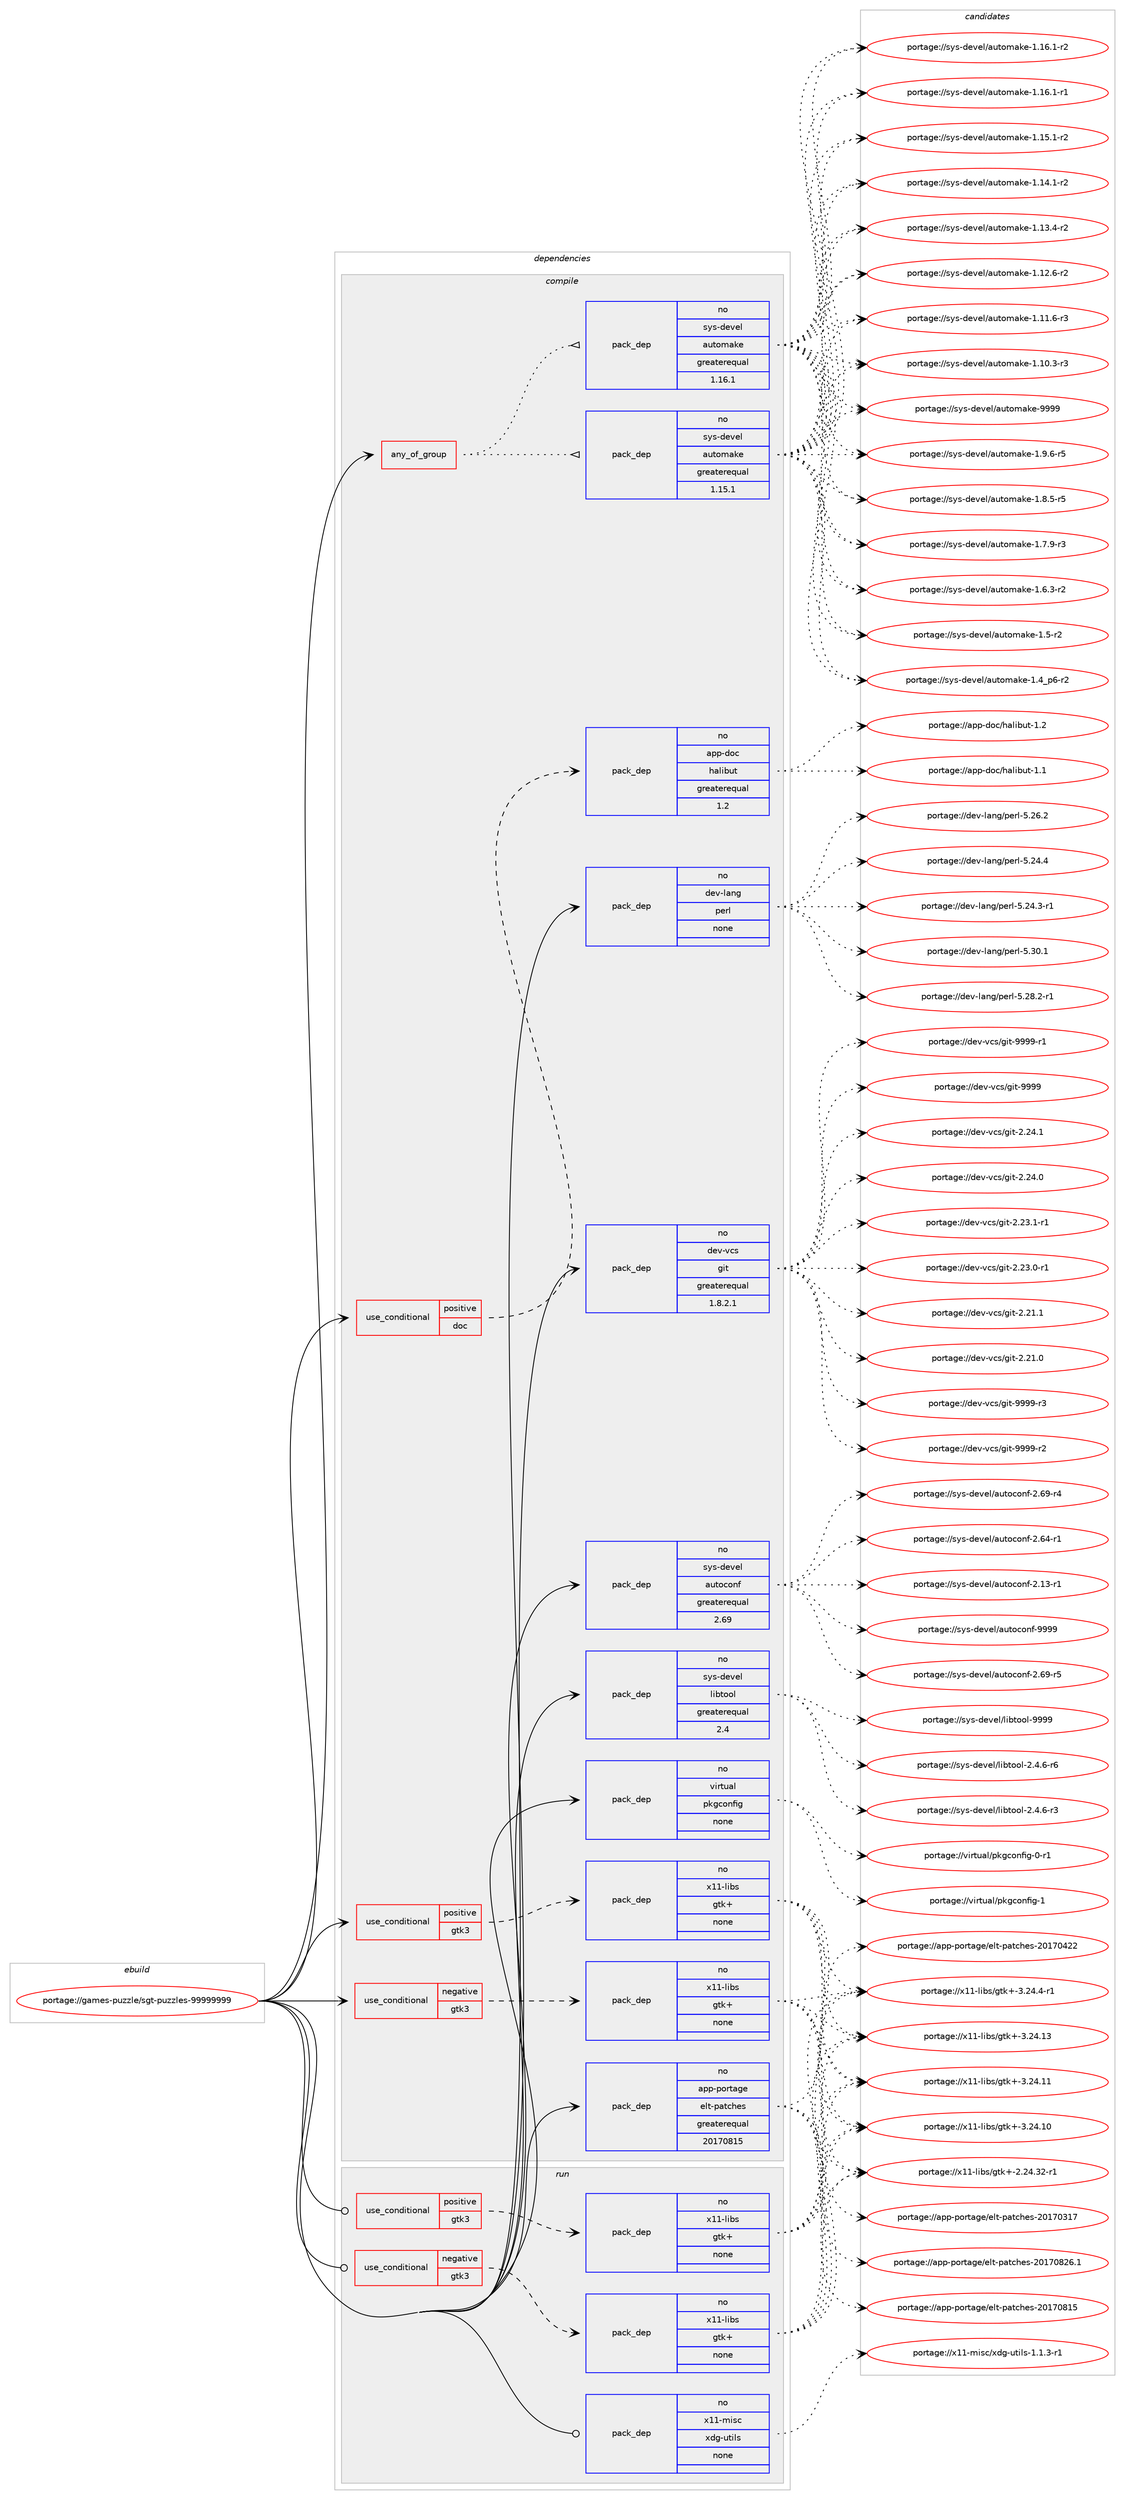 digraph prolog {

# *************
# Graph options
# *************

newrank=true;
concentrate=true;
compound=true;
graph [rankdir=LR,fontname=Helvetica,fontsize=10,ranksep=1.5];#, ranksep=2.5, nodesep=0.2];
edge  [arrowhead=vee];
node  [fontname=Helvetica,fontsize=10];

# **********
# The ebuild
# **********

subgraph cluster_leftcol {
color=gray;
label=<<i>ebuild</i>>;
id [label="portage://games-puzzle/sgt-puzzles-99999999", color=red, width=4, href="../games-puzzle/sgt-puzzles-99999999.svg"];
}

# ****************
# The dependencies
# ****************

subgraph cluster_midcol {
color=gray;
label=<<i>dependencies</i>>;
subgraph cluster_compile {
fillcolor="#eeeeee";
style=filled;
label=<<i>compile</i>>;
subgraph any4212 {
dependency283898 [label=<<TABLE BORDER="0" CELLBORDER="1" CELLSPACING="0" CELLPADDING="4"><TR><TD CELLPADDING="10">any_of_group</TD></TR></TABLE>>, shape=none, color=red];subgraph pack220375 {
dependency283899 [label=<<TABLE BORDER="0" CELLBORDER="1" CELLSPACING="0" CELLPADDING="4" WIDTH="220"><TR><TD ROWSPAN="6" CELLPADDING="30">pack_dep</TD></TR><TR><TD WIDTH="110">no</TD></TR><TR><TD>sys-devel</TD></TR><TR><TD>automake</TD></TR><TR><TD>greaterequal</TD></TR><TR><TD>1.16.1</TD></TR></TABLE>>, shape=none, color=blue];
}
dependency283898:e -> dependency283899:w [weight=20,style="dotted",arrowhead="oinv"];
subgraph pack220376 {
dependency283900 [label=<<TABLE BORDER="0" CELLBORDER="1" CELLSPACING="0" CELLPADDING="4" WIDTH="220"><TR><TD ROWSPAN="6" CELLPADDING="30">pack_dep</TD></TR><TR><TD WIDTH="110">no</TD></TR><TR><TD>sys-devel</TD></TR><TR><TD>automake</TD></TR><TR><TD>greaterequal</TD></TR><TR><TD>1.15.1</TD></TR></TABLE>>, shape=none, color=blue];
}
dependency283898:e -> dependency283900:w [weight=20,style="dotted",arrowhead="oinv"];
}
id:e -> dependency283898:w [weight=20,style="solid",arrowhead="vee"];
subgraph cond59108 {
dependency283901 [label=<<TABLE BORDER="0" CELLBORDER="1" CELLSPACING="0" CELLPADDING="4"><TR><TD ROWSPAN="3" CELLPADDING="10">use_conditional</TD></TR><TR><TD>negative</TD></TR><TR><TD>gtk3</TD></TR></TABLE>>, shape=none, color=red];
subgraph pack220377 {
dependency283902 [label=<<TABLE BORDER="0" CELLBORDER="1" CELLSPACING="0" CELLPADDING="4" WIDTH="220"><TR><TD ROWSPAN="6" CELLPADDING="30">pack_dep</TD></TR><TR><TD WIDTH="110">no</TD></TR><TR><TD>x11-libs</TD></TR><TR><TD>gtk+</TD></TR><TR><TD>none</TD></TR><TR><TD></TD></TR></TABLE>>, shape=none, color=blue];
}
dependency283901:e -> dependency283902:w [weight=20,style="dashed",arrowhead="vee"];
}
id:e -> dependency283901:w [weight=20,style="solid",arrowhead="vee"];
subgraph cond59109 {
dependency283903 [label=<<TABLE BORDER="0" CELLBORDER="1" CELLSPACING="0" CELLPADDING="4"><TR><TD ROWSPAN="3" CELLPADDING="10">use_conditional</TD></TR><TR><TD>positive</TD></TR><TR><TD>doc</TD></TR></TABLE>>, shape=none, color=red];
subgraph pack220378 {
dependency283904 [label=<<TABLE BORDER="0" CELLBORDER="1" CELLSPACING="0" CELLPADDING="4" WIDTH="220"><TR><TD ROWSPAN="6" CELLPADDING="30">pack_dep</TD></TR><TR><TD WIDTH="110">no</TD></TR><TR><TD>app-doc</TD></TR><TR><TD>halibut</TD></TR><TR><TD>greaterequal</TD></TR><TR><TD>1.2</TD></TR></TABLE>>, shape=none, color=blue];
}
dependency283903:e -> dependency283904:w [weight=20,style="dashed",arrowhead="vee"];
}
id:e -> dependency283903:w [weight=20,style="solid",arrowhead="vee"];
subgraph cond59110 {
dependency283905 [label=<<TABLE BORDER="0" CELLBORDER="1" CELLSPACING="0" CELLPADDING="4"><TR><TD ROWSPAN="3" CELLPADDING="10">use_conditional</TD></TR><TR><TD>positive</TD></TR><TR><TD>gtk3</TD></TR></TABLE>>, shape=none, color=red];
subgraph pack220379 {
dependency283906 [label=<<TABLE BORDER="0" CELLBORDER="1" CELLSPACING="0" CELLPADDING="4" WIDTH="220"><TR><TD ROWSPAN="6" CELLPADDING="30">pack_dep</TD></TR><TR><TD WIDTH="110">no</TD></TR><TR><TD>x11-libs</TD></TR><TR><TD>gtk+</TD></TR><TR><TD>none</TD></TR><TR><TD></TD></TR></TABLE>>, shape=none, color=blue];
}
dependency283905:e -> dependency283906:w [weight=20,style="dashed",arrowhead="vee"];
}
id:e -> dependency283905:w [weight=20,style="solid",arrowhead="vee"];
subgraph pack220380 {
dependency283907 [label=<<TABLE BORDER="0" CELLBORDER="1" CELLSPACING="0" CELLPADDING="4" WIDTH="220"><TR><TD ROWSPAN="6" CELLPADDING="30">pack_dep</TD></TR><TR><TD WIDTH="110">no</TD></TR><TR><TD>app-portage</TD></TR><TR><TD>elt-patches</TD></TR><TR><TD>greaterequal</TD></TR><TR><TD>20170815</TD></TR></TABLE>>, shape=none, color=blue];
}
id:e -> dependency283907:w [weight=20,style="solid",arrowhead="vee"];
subgraph pack220381 {
dependency283908 [label=<<TABLE BORDER="0" CELLBORDER="1" CELLSPACING="0" CELLPADDING="4" WIDTH="220"><TR><TD ROWSPAN="6" CELLPADDING="30">pack_dep</TD></TR><TR><TD WIDTH="110">no</TD></TR><TR><TD>dev-lang</TD></TR><TR><TD>perl</TD></TR><TR><TD>none</TD></TR><TR><TD></TD></TR></TABLE>>, shape=none, color=blue];
}
id:e -> dependency283908:w [weight=20,style="solid",arrowhead="vee"];
subgraph pack220382 {
dependency283909 [label=<<TABLE BORDER="0" CELLBORDER="1" CELLSPACING="0" CELLPADDING="4" WIDTH="220"><TR><TD ROWSPAN="6" CELLPADDING="30">pack_dep</TD></TR><TR><TD WIDTH="110">no</TD></TR><TR><TD>dev-vcs</TD></TR><TR><TD>git</TD></TR><TR><TD>greaterequal</TD></TR><TR><TD>1.8.2.1</TD></TR></TABLE>>, shape=none, color=blue];
}
id:e -> dependency283909:w [weight=20,style="solid",arrowhead="vee"];
subgraph pack220383 {
dependency283910 [label=<<TABLE BORDER="0" CELLBORDER="1" CELLSPACING="0" CELLPADDING="4" WIDTH="220"><TR><TD ROWSPAN="6" CELLPADDING="30">pack_dep</TD></TR><TR><TD WIDTH="110">no</TD></TR><TR><TD>sys-devel</TD></TR><TR><TD>autoconf</TD></TR><TR><TD>greaterequal</TD></TR><TR><TD>2.69</TD></TR></TABLE>>, shape=none, color=blue];
}
id:e -> dependency283910:w [weight=20,style="solid",arrowhead="vee"];
subgraph pack220384 {
dependency283911 [label=<<TABLE BORDER="0" CELLBORDER="1" CELLSPACING="0" CELLPADDING="4" WIDTH="220"><TR><TD ROWSPAN="6" CELLPADDING="30">pack_dep</TD></TR><TR><TD WIDTH="110">no</TD></TR><TR><TD>sys-devel</TD></TR><TR><TD>libtool</TD></TR><TR><TD>greaterequal</TD></TR><TR><TD>2.4</TD></TR></TABLE>>, shape=none, color=blue];
}
id:e -> dependency283911:w [weight=20,style="solid",arrowhead="vee"];
subgraph pack220385 {
dependency283912 [label=<<TABLE BORDER="0" CELLBORDER="1" CELLSPACING="0" CELLPADDING="4" WIDTH="220"><TR><TD ROWSPAN="6" CELLPADDING="30">pack_dep</TD></TR><TR><TD WIDTH="110">no</TD></TR><TR><TD>virtual</TD></TR><TR><TD>pkgconfig</TD></TR><TR><TD>none</TD></TR><TR><TD></TD></TR></TABLE>>, shape=none, color=blue];
}
id:e -> dependency283912:w [weight=20,style="solid",arrowhead="vee"];
}
subgraph cluster_compileandrun {
fillcolor="#eeeeee";
style=filled;
label=<<i>compile and run</i>>;
}
subgraph cluster_run {
fillcolor="#eeeeee";
style=filled;
label=<<i>run</i>>;
subgraph cond59111 {
dependency283913 [label=<<TABLE BORDER="0" CELLBORDER="1" CELLSPACING="0" CELLPADDING="4"><TR><TD ROWSPAN="3" CELLPADDING="10">use_conditional</TD></TR><TR><TD>negative</TD></TR><TR><TD>gtk3</TD></TR></TABLE>>, shape=none, color=red];
subgraph pack220386 {
dependency283914 [label=<<TABLE BORDER="0" CELLBORDER="1" CELLSPACING="0" CELLPADDING="4" WIDTH="220"><TR><TD ROWSPAN="6" CELLPADDING="30">pack_dep</TD></TR><TR><TD WIDTH="110">no</TD></TR><TR><TD>x11-libs</TD></TR><TR><TD>gtk+</TD></TR><TR><TD>none</TD></TR><TR><TD></TD></TR></TABLE>>, shape=none, color=blue];
}
dependency283913:e -> dependency283914:w [weight=20,style="dashed",arrowhead="vee"];
}
id:e -> dependency283913:w [weight=20,style="solid",arrowhead="odot"];
subgraph cond59112 {
dependency283915 [label=<<TABLE BORDER="0" CELLBORDER="1" CELLSPACING="0" CELLPADDING="4"><TR><TD ROWSPAN="3" CELLPADDING="10">use_conditional</TD></TR><TR><TD>positive</TD></TR><TR><TD>gtk3</TD></TR></TABLE>>, shape=none, color=red];
subgraph pack220387 {
dependency283916 [label=<<TABLE BORDER="0" CELLBORDER="1" CELLSPACING="0" CELLPADDING="4" WIDTH="220"><TR><TD ROWSPAN="6" CELLPADDING="30">pack_dep</TD></TR><TR><TD WIDTH="110">no</TD></TR><TR><TD>x11-libs</TD></TR><TR><TD>gtk+</TD></TR><TR><TD>none</TD></TR><TR><TD></TD></TR></TABLE>>, shape=none, color=blue];
}
dependency283915:e -> dependency283916:w [weight=20,style="dashed",arrowhead="vee"];
}
id:e -> dependency283915:w [weight=20,style="solid",arrowhead="odot"];
subgraph pack220388 {
dependency283917 [label=<<TABLE BORDER="0" CELLBORDER="1" CELLSPACING="0" CELLPADDING="4" WIDTH="220"><TR><TD ROWSPAN="6" CELLPADDING="30">pack_dep</TD></TR><TR><TD WIDTH="110">no</TD></TR><TR><TD>x11-misc</TD></TR><TR><TD>xdg-utils</TD></TR><TR><TD>none</TD></TR><TR><TD></TD></TR></TABLE>>, shape=none, color=blue];
}
id:e -> dependency283917:w [weight=20,style="solid",arrowhead="odot"];
}
}

# **************
# The candidates
# **************

subgraph cluster_choices {
rank=same;
color=gray;
label=<<i>candidates</i>>;

subgraph choice220375 {
color=black;
nodesep=1;
choice115121115451001011181011084797117116111109971071014557575757 [label="portage://sys-devel/automake-9999", color=red, width=4,href="../sys-devel/automake-9999.svg"];
choice115121115451001011181011084797117116111109971071014549465746544511453 [label="portage://sys-devel/automake-1.9.6-r5", color=red, width=4,href="../sys-devel/automake-1.9.6-r5.svg"];
choice115121115451001011181011084797117116111109971071014549465646534511453 [label="portage://sys-devel/automake-1.8.5-r5", color=red, width=4,href="../sys-devel/automake-1.8.5-r5.svg"];
choice115121115451001011181011084797117116111109971071014549465546574511451 [label="portage://sys-devel/automake-1.7.9-r3", color=red, width=4,href="../sys-devel/automake-1.7.9-r3.svg"];
choice115121115451001011181011084797117116111109971071014549465446514511450 [label="portage://sys-devel/automake-1.6.3-r2", color=red, width=4,href="../sys-devel/automake-1.6.3-r2.svg"];
choice11512111545100101118101108479711711611110997107101454946534511450 [label="portage://sys-devel/automake-1.5-r2", color=red, width=4,href="../sys-devel/automake-1.5-r2.svg"];
choice115121115451001011181011084797117116111109971071014549465295112544511450 [label="portage://sys-devel/automake-1.4_p6-r2", color=red, width=4,href="../sys-devel/automake-1.4_p6-r2.svg"];
choice11512111545100101118101108479711711611110997107101454946495446494511450 [label="portage://sys-devel/automake-1.16.1-r2", color=red, width=4,href="../sys-devel/automake-1.16.1-r2.svg"];
choice11512111545100101118101108479711711611110997107101454946495446494511449 [label="portage://sys-devel/automake-1.16.1-r1", color=red, width=4,href="../sys-devel/automake-1.16.1-r1.svg"];
choice11512111545100101118101108479711711611110997107101454946495346494511450 [label="portage://sys-devel/automake-1.15.1-r2", color=red, width=4,href="../sys-devel/automake-1.15.1-r2.svg"];
choice11512111545100101118101108479711711611110997107101454946495246494511450 [label="portage://sys-devel/automake-1.14.1-r2", color=red, width=4,href="../sys-devel/automake-1.14.1-r2.svg"];
choice11512111545100101118101108479711711611110997107101454946495146524511450 [label="portage://sys-devel/automake-1.13.4-r2", color=red, width=4,href="../sys-devel/automake-1.13.4-r2.svg"];
choice11512111545100101118101108479711711611110997107101454946495046544511450 [label="portage://sys-devel/automake-1.12.6-r2", color=red, width=4,href="../sys-devel/automake-1.12.6-r2.svg"];
choice11512111545100101118101108479711711611110997107101454946494946544511451 [label="portage://sys-devel/automake-1.11.6-r3", color=red, width=4,href="../sys-devel/automake-1.11.6-r3.svg"];
choice11512111545100101118101108479711711611110997107101454946494846514511451 [label="portage://sys-devel/automake-1.10.3-r3", color=red, width=4,href="../sys-devel/automake-1.10.3-r3.svg"];
dependency283899:e -> choice115121115451001011181011084797117116111109971071014557575757:w [style=dotted,weight="100"];
dependency283899:e -> choice115121115451001011181011084797117116111109971071014549465746544511453:w [style=dotted,weight="100"];
dependency283899:e -> choice115121115451001011181011084797117116111109971071014549465646534511453:w [style=dotted,weight="100"];
dependency283899:e -> choice115121115451001011181011084797117116111109971071014549465546574511451:w [style=dotted,weight="100"];
dependency283899:e -> choice115121115451001011181011084797117116111109971071014549465446514511450:w [style=dotted,weight="100"];
dependency283899:e -> choice11512111545100101118101108479711711611110997107101454946534511450:w [style=dotted,weight="100"];
dependency283899:e -> choice115121115451001011181011084797117116111109971071014549465295112544511450:w [style=dotted,weight="100"];
dependency283899:e -> choice11512111545100101118101108479711711611110997107101454946495446494511450:w [style=dotted,weight="100"];
dependency283899:e -> choice11512111545100101118101108479711711611110997107101454946495446494511449:w [style=dotted,weight="100"];
dependency283899:e -> choice11512111545100101118101108479711711611110997107101454946495346494511450:w [style=dotted,weight="100"];
dependency283899:e -> choice11512111545100101118101108479711711611110997107101454946495246494511450:w [style=dotted,weight="100"];
dependency283899:e -> choice11512111545100101118101108479711711611110997107101454946495146524511450:w [style=dotted,weight="100"];
dependency283899:e -> choice11512111545100101118101108479711711611110997107101454946495046544511450:w [style=dotted,weight="100"];
dependency283899:e -> choice11512111545100101118101108479711711611110997107101454946494946544511451:w [style=dotted,weight="100"];
dependency283899:e -> choice11512111545100101118101108479711711611110997107101454946494846514511451:w [style=dotted,weight="100"];
}
subgraph choice220376 {
color=black;
nodesep=1;
choice115121115451001011181011084797117116111109971071014557575757 [label="portage://sys-devel/automake-9999", color=red, width=4,href="../sys-devel/automake-9999.svg"];
choice115121115451001011181011084797117116111109971071014549465746544511453 [label="portage://sys-devel/automake-1.9.6-r5", color=red, width=4,href="../sys-devel/automake-1.9.6-r5.svg"];
choice115121115451001011181011084797117116111109971071014549465646534511453 [label="portage://sys-devel/automake-1.8.5-r5", color=red, width=4,href="../sys-devel/automake-1.8.5-r5.svg"];
choice115121115451001011181011084797117116111109971071014549465546574511451 [label="portage://sys-devel/automake-1.7.9-r3", color=red, width=4,href="../sys-devel/automake-1.7.9-r3.svg"];
choice115121115451001011181011084797117116111109971071014549465446514511450 [label="portage://sys-devel/automake-1.6.3-r2", color=red, width=4,href="../sys-devel/automake-1.6.3-r2.svg"];
choice11512111545100101118101108479711711611110997107101454946534511450 [label="portage://sys-devel/automake-1.5-r2", color=red, width=4,href="../sys-devel/automake-1.5-r2.svg"];
choice115121115451001011181011084797117116111109971071014549465295112544511450 [label="portage://sys-devel/automake-1.4_p6-r2", color=red, width=4,href="../sys-devel/automake-1.4_p6-r2.svg"];
choice11512111545100101118101108479711711611110997107101454946495446494511450 [label="portage://sys-devel/automake-1.16.1-r2", color=red, width=4,href="../sys-devel/automake-1.16.1-r2.svg"];
choice11512111545100101118101108479711711611110997107101454946495446494511449 [label="portage://sys-devel/automake-1.16.1-r1", color=red, width=4,href="../sys-devel/automake-1.16.1-r1.svg"];
choice11512111545100101118101108479711711611110997107101454946495346494511450 [label="portage://sys-devel/automake-1.15.1-r2", color=red, width=4,href="../sys-devel/automake-1.15.1-r2.svg"];
choice11512111545100101118101108479711711611110997107101454946495246494511450 [label="portage://sys-devel/automake-1.14.1-r2", color=red, width=4,href="../sys-devel/automake-1.14.1-r2.svg"];
choice11512111545100101118101108479711711611110997107101454946495146524511450 [label="portage://sys-devel/automake-1.13.4-r2", color=red, width=4,href="../sys-devel/automake-1.13.4-r2.svg"];
choice11512111545100101118101108479711711611110997107101454946495046544511450 [label="portage://sys-devel/automake-1.12.6-r2", color=red, width=4,href="../sys-devel/automake-1.12.6-r2.svg"];
choice11512111545100101118101108479711711611110997107101454946494946544511451 [label="portage://sys-devel/automake-1.11.6-r3", color=red, width=4,href="../sys-devel/automake-1.11.6-r3.svg"];
choice11512111545100101118101108479711711611110997107101454946494846514511451 [label="portage://sys-devel/automake-1.10.3-r3", color=red, width=4,href="../sys-devel/automake-1.10.3-r3.svg"];
dependency283900:e -> choice115121115451001011181011084797117116111109971071014557575757:w [style=dotted,weight="100"];
dependency283900:e -> choice115121115451001011181011084797117116111109971071014549465746544511453:w [style=dotted,weight="100"];
dependency283900:e -> choice115121115451001011181011084797117116111109971071014549465646534511453:w [style=dotted,weight="100"];
dependency283900:e -> choice115121115451001011181011084797117116111109971071014549465546574511451:w [style=dotted,weight="100"];
dependency283900:e -> choice115121115451001011181011084797117116111109971071014549465446514511450:w [style=dotted,weight="100"];
dependency283900:e -> choice11512111545100101118101108479711711611110997107101454946534511450:w [style=dotted,weight="100"];
dependency283900:e -> choice115121115451001011181011084797117116111109971071014549465295112544511450:w [style=dotted,weight="100"];
dependency283900:e -> choice11512111545100101118101108479711711611110997107101454946495446494511450:w [style=dotted,weight="100"];
dependency283900:e -> choice11512111545100101118101108479711711611110997107101454946495446494511449:w [style=dotted,weight="100"];
dependency283900:e -> choice11512111545100101118101108479711711611110997107101454946495346494511450:w [style=dotted,weight="100"];
dependency283900:e -> choice11512111545100101118101108479711711611110997107101454946495246494511450:w [style=dotted,weight="100"];
dependency283900:e -> choice11512111545100101118101108479711711611110997107101454946495146524511450:w [style=dotted,weight="100"];
dependency283900:e -> choice11512111545100101118101108479711711611110997107101454946495046544511450:w [style=dotted,weight="100"];
dependency283900:e -> choice11512111545100101118101108479711711611110997107101454946494946544511451:w [style=dotted,weight="100"];
dependency283900:e -> choice11512111545100101118101108479711711611110997107101454946494846514511451:w [style=dotted,weight="100"];
}
subgraph choice220377 {
color=black;
nodesep=1;
choice120494945108105981154710311610743455146505246524511449 [label="portage://x11-libs/gtk+-3.24.4-r1", color=red, width=4,href="../x11-libs/gtk+-3.24.4-r1.svg"];
choice1204949451081059811547103116107434551465052464951 [label="portage://x11-libs/gtk+-3.24.13", color=red, width=4,href="../x11-libs/gtk+-3.24.13.svg"];
choice1204949451081059811547103116107434551465052464949 [label="portage://x11-libs/gtk+-3.24.11", color=red, width=4,href="../x11-libs/gtk+-3.24.11.svg"];
choice1204949451081059811547103116107434551465052464948 [label="portage://x11-libs/gtk+-3.24.10", color=red, width=4,href="../x11-libs/gtk+-3.24.10.svg"];
choice12049494510810598115471031161074345504650524651504511449 [label="portage://x11-libs/gtk+-2.24.32-r1", color=red, width=4,href="../x11-libs/gtk+-2.24.32-r1.svg"];
dependency283902:e -> choice120494945108105981154710311610743455146505246524511449:w [style=dotted,weight="100"];
dependency283902:e -> choice1204949451081059811547103116107434551465052464951:w [style=dotted,weight="100"];
dependency283902:e -> choice1204949451081059811547103116107434551465052464949:w [style=dotted,weight="100"];
dependency283902:e -> choice1204949451081059811547103116107434551465052464948:w [style=dotted,weight="100"];
dependency283902:e -> choice12049494510810598115471031161074345504650524651504511449:w [style=dotted,weight="100"];
}
subgraph choice220378 {
color=black;
nodesep=1;
choice97112112451001119947104971081059811711645494650 [label="portage://app-doc/halibut-1.2", color=red, width=4,href="../app-doc/halibut-1.2.svg"];
choice97112112451001119947104971081059811711645494649 [label="portage://app-doc/halibut-1.1", color=red, width=4,href="../app-doc/halibut-1.1.svg"];
dependency283904:e -> choice97112112451001119947104971081059811711645494650:w [style=dotted,weight="100"];
dependency283904:e -> choice97112112451001119947104971081059811711645494649:w [style=dotted,weight="100"];
}
subgraph choice220379 {
color=black;
nodesep=1;
choice120494945108105981154710311610743455146505246524511449 [label="portage://x11-libs/gtk+-3.24.4-r1", color=red, width=4,href="../x11-libs/gtk+-3.24.4-r1.svg"];
choice1204949451081059811547103116107434551465052464951 [label="portage://x11-libs/gtk+-3.24.13", color=red, width=4,href="../x11-libs/gtk+-3.24.13.svg"];
choice1204949451081059811547103116107434551465052464949 [label="portage://x11-libs/gtk+-3.24.11", color=red, width=4,href="../x11-libs/gtk+-3.24.11.svg"];
choice1204949451081059811547103116107434551465052464948 [label="portage://x11-libs/gtk+-3.24.10", color=red, width=4,href="../x11-libs/gtk+-3.24.10.svg"];
choice12049494510810598115471031161074345504650524651504511449 [label="portage://x11-libs/gtk+-2.24.32-r1", color=red, width=4,href="../x11-libs/gtk+-2.24.32-r1.svg"];
dependency283906:e -> choice120494945108105981154710311610743455146505246524511449:w [style=dotted,weight="100"];
dependency283906:e -> choice1204949451081059811547103116107434551465052464951:w [style=dotted,weight="100"];
dependency283906:e -> choice1204949451081059811547103116107434551465052464949:w [style=dotted,weight="100"];
dependency283906:e -> choice1204949451081059811547103116107434551465052464948:w [style=dotted,weight="100"];
dependency283906:e -> choice12049494510810598115471031161074345504650524651504511449:w [style=dotted,weight="100"];
}
subgraph choice220380 {
color=black;
nodesep=1;
choice971121124511211111411697103101471011081164511297116991041011154550484955485650544649 [label="portage://app-portage/elt-patches-20170826.1", color=red, width=4,href="../app-portage/elt-patches-20170826.1.svg"];
choice97112112451121111141169710310147101108116451129711699104101115455048495548564953 [label="portage://app-portage/elt-patches-20170815", color=red, width=4,href="../app-portage/elt-patches-20170815.svg"];
choice97112112451121111141169710310147101108116451129711699104101115455048495548525050 [label="portage://app-portage/elt-patches-20170422", color=red, width=4,href="../app-portage/elt-patches-20170422.svg"];
choice97112112451121111141169710310147101108116451129711699104101115455048495548514955 [label="portage://app-portage/elt-patches-20170317", color=red, width=4,href="../app-portage/elt-patches-20170317.svg"];
dependency283907:e -> choice971121124511211111411697103101471011081164511297116991041011154550484955485650544649:w [style=dotted,weight="100"];
dependency283907:e -> choice97112112451121111141169710310147101108116451129711699104101115455048495548564953:w [style=dotted,weight="100"];
dependency283907:e -> choice97112112451121111141169710310147101108116451129711699104101115455048495548525050:w [style=dotted,weight="100"];
dependency283907:e -> choice97112112451121111141169710310147101108116451129711699104101115455048495548514955:w [style=dotted,weight="100"];
}
subgraph choice220381 {
color=black;
nodesep=1;
choice10010111845108971101034711210111410845534651484649 [label="portage://dev-lang/perl-5.30.1", color=red, width=4,href="../dev-lang/perl-5.30.1.svg"];
choice100101118451089711010347112101114108455346505646504511449 [label="portage://dev-lang/perl-5.28.2-r1", color=red, width=4,href="../dev-lang/perl-5.28.2-r1.svg"];
choice10010111845108971101034711210111410845534650544650 [label="portage://dev-lang/perl-5.26.2", color=red, width=4,href="../dev-lang/perl-5.26.2.svg"];
choice10010111845108971101034711210111410845534650524652 [label="portage://dev-lang/perl-5.24.4", color=red, width=4,href="../dev-lang/perl-5.24.4.svg"];
choice100101118451089711010347112101114108455346505246514511449 [label="portage://dev-lang/perl-5.24.3-r1", color=red, width=4,href="../dev-lang/perl-5.24.3-r1.svg"];
dependency283908:e -> choice10010111845108971101034711210111410845534651484649:w [style=dotted,weight="100"];
dependency283908:e -> choice100101118451089711010347112101114108455346505646504511449:w [style=dotted,weight="100"];
dependency283908:e -> choice10010111845108971101034711210111410845534650544650:w [style=dotted,weight="100"];
dependency283908:e -> choice10010111845108971101034711210111410845534650524652:w [style=dotted,weight="100"];
dependency283908:e -> choice100101118451089711010347112101114108455346505246514511449:w [style=dotted,weight="100"];
}
subgraph choice220382 {
color=black;
nodesep=1;
choice10010111845118991154710310511645575757574511451 [label="portage://dev-vcs/git-9999-r3", color=red, width=4,href="../dev-vcs/git-9999-r3.svg"];
choice10010111845118991154710310511645575757574511450 [label="portage://dev-vcs/git-9999-r2", color=red, width=4,href="../dev-vcs/git-9999-r2.svg"];
choice10010111845118991154710310511645575757574511449 [label="portage://dev-vcs/git-9999-r1", color=red, width=4,href="../dev-vcs/git-9999-r1.svg"];
choice1001011184511899115471031051164557575757 [label="portage://dev-vcs/git-9999", color=red, width=4,href="../dev-vcs/git-9999.svg"];
choice10010111845118991154710310511645504650524649 [label="portage://dev-vcs/git-2.24.1", color=red, width=4,href="../dev-vcs/git-2.24.1.svg"];
choice10010111845118991154710310511645504650524648 [label="portage://dev-vcs/git-2.24.0", color=red, width=4,href="../dev-vcs/git-2.24.0.svg"];
choice100101118451189911547103105116455046505146494511449 [label="portage://dev-vcs/git-2.23.1-r1", color=red, width=4,href="../dev-vcs/git-2.23.1-r1.svg"];
choice100101118451189911547103105116455046505146484511449 [label="portage://dev-vcs/git-2.23.0-r1", color=red, width=4,href="../dev-vcs/git-2.23.0-r1.svg"];
choice10010111845118991154710310511645504650494649 [label="portage://dev-vcs/git-2.21.1", color=red, width=4,href="../dev-vcs/git-2.21.1.svg"];
choice10010111845118991154710310511645504650494648 [label="portage://dev-vcs/git-2.21.0", color=red, width=4,href="../dev-vcs/git-2.21.0.svg"];
dependency283909:e -> choice10010111845118991154710310511645575757574511451:w [style=dotted,weight="100"];
dependency283909:e -> choice10010111845118991154710310511645575757574511450:w [style=dotted,weight="100"];
dependency283909:e -> choice10010111845118991154710310511645575757574511449:w [style=dotted,weight="100"];
dependency283909:e -> choice1001011184511899115471031051164557575757:w [style=dotted,weight="100"];
dependency283909:e -> choice10010111845118991154710310511645504650524649:w [style=dotted,weight="100"];
dependency283909:e -> choice10010111845118991154710310511645504650524648:w [style=dotted,weight="100"];
dependency283909:e -> choice100101118451189911547103105116455046505146494511449:w [style=dotted,weight="100"];
dependency283909:e -> choice100101118451189911547103105116455046505146484511449:w [style=dotted,weight="100"];
dependency283909:e -> choice10010111845118991154710310511645504650494649:w [style=dotted,weight="100"];
dependency283909:e -> choice10010111845118991154710310511645504650494648:w [style=dotted,weight="100"];
}
subgraph choice220383 {
color=black;
nodesep=1;
choice115121115451001011181011084797117116111991111101024557575757 [label="portage://sys-devel/autoconf-9999", color=red, width=4,href="../sys-devel/autoconf-9999.svg"];
choice1151211154510010111810110847971171161119911111010245504654574511453 [label="portage://sys-devel/autoconf-2.69-r5", color=red, width=4,href="../sys-devel/autoconf-2.69-r5.svg"];
choice1151211154510010111810110847971171161119911111010245504654574511452 [label="portage://sys-devel/autoconf-2.69-r4", color=red, width=4,href="../sys-devel/autoconf-2.69-r4.svg"];
choice1151211154510010111810110847971171161119911111010245504654524511449 [label="portage://sys-devel/autoconf-2.64-r1", color=red, width=4,href="../sys-devel/autoconf-2.64-r1.svg"];
choice1151211154510010111810110847971171161119911111010245504649514511449 [label="portage://sys-devel/autoconf-2.13-r1", color=red, width=4,href="../sys-devel/autoconf-2.13-r1.svg"];
dependency283910:e -> choice115121115451001011181011084797117116111991111101024557575757:w [style=dotted,weight="100"];
dependency283910:e -> choice1151211154510010111810110847971171161119911111010245504654574511453:w [style=dotted,weight="100"];
dependency283910:e -> choice1151211154510010111810110847971171161119911111010245504654574511452:w [style=dotted,weight="100"];
dependency283910:e -> choice1151211154510010111810110847971171161119911111010245504654524511449:w [style=dotted,weight="100"];
dependency283910:e -> choice1151211154510010111810110847971171161119911111010245504649514511449:w [style=dotted,weight="100"];
}
subgraph choice220384 {
color=black;
nodesep=1;
choice1151211154510010111810110847108105981161111111084557575757 [label="portage://sys-devel/libtool-9999", color=red, width=4,href="../sys-devel/libtool-9999.svg"];
choice1151211154510010111810110847108105981161111111084550465246544511454 [label="portage://sys-devel/libtool-2.4.6-r6", color=red, width=4,href="../sys-devel/libtool-2.4.6-r6.svg"];
choice1151211154510010111810110847108105981161111111084550465246544511451 [label="portage://sys-devel/libtool-2.4.6-r3", color=red, width=4,href="../sys-devel/libtool-2.4.6-r3.svg"];
dependency283911:e -> choice1151211154510010111810110847108105981161111111084557575757:w [style=dotted,weight="100"];
dependency283911:e -> choice1151211154510010111810110847108105981161111111084550465246544511454:w [style=dotted,weight="100"];
dependency283911:e -> choice1151211154510010111810110847108105981161111111084550465246544511451:w [style=dotted,weight="100"];
}
subgraph choice220385 {
color=black;
nodesep=1;
choice1181051141161179710847112107103991111101021051034549 [label="portage://virtual/pkgconfig-1", color=red, width=4,href="../virtual/pkgconfig-1.svg"];
choice11810511411611797108471121071039911111010210510345484511449 [label="portage://virtual/pkgconfig-0-r1", color=red, width=4,href="../virtual/pkgconfig-0-r1.svg"];
dependency283912:e -> choice1181051141161179710847112107103991111101021051034549:w [style=dotted,weight="100"];
dependency283912:e -> choice11810511411611797108471121071039911111010210510345484511449:w [style=dotted,weight="100"];
}
subgraph choice220386 {
color=black;
nodesep=1;
choice120494945108105981154710311610743455146505246524511449 [label="portage://x11-libs/gtk+-3.24.4-r1", color=red, width=4,href="../x11-libs/gtk+-3.24.4-r1.svg"];
choice1204949451081059811547103116107434551465052464951 [label="portage://x11-libs/gtk+-3.24.13", color=red, width=4,href="../x11-libs/gtk+-3.24.13.svg"];
choice1204949451081059811547103116107434551465052464949 [label="portage://x11-libs/gtk+-3.24.11", color=red, width=4,href="../x11-libs/gtk+-3.24.11.svg"];
choice1204949451081059811547103116107434551465052464948 [label="portage://x11-libs/gtk+-3.24.10", color=red, width=4,href="../x11-libs/gtk+-3.24.10.svg"];
choice12049494510810598115471031161074345504650524651504511449 [label="portage://x11-libs/gtk+-2.24.32-r1", color=red, width=4,href="../x11-libs/gtk+-2.24.32-r1.svg"];
dependency283914:e -> choice120494945108105981154710311610743455146505246524511449:w [style=dotted,weight="100"];
dependency283914:e -> choice1204949451081059811547103116107434551465052464951:w [style=dotted,weight="100"];
dependency283914:e -> choice1204949451081059811547103116107434551465052464949:w [style=dotted,weight="100"];
dependency283914:e -> choice1204949451081059811547103116107434551465052464948:w [style=dotted,weight="100"];
dependency283914:e -> choice12049494510810598115471031161074345504650524651504511449:w [style=dotted,weight="100"];
}
subgraph choice220387 {
color=black;
nodesep=1;
choice120494945108105981154710311610743455146505246524511449 [label="portage://x11-libs/gtk+-3.24.4-r1", color=red, width=4,href="../x11-libs/gtk+-3.24.4-r1.svg"];
choice1204949451081059811547103116107434551465052464951 [label="portage://x11-libs/gtk+-3.24.13", color=red, width=4,href="../x11-libs/gtk+-3.24.13.svg"];
choice1204949451081059811547103116107434551465052464949 [label="portage://x11-libs/gtk+-3.24.11", color=red, width=4,href="../x11-libs/gtk+-3.24.11.svg"];
choice1204949451081059811547103116107434551465052464948 [label="portage://x11-libs/gtk+-3.24.10", color=red, width=4,href="../x11-libs/gtk+-3.24.10.svg"];
choice12049494510810598115471031161074345504650524651504511449 [label="portage://x11-libs/gtk+-2.24.32-r1", color=red, width=4,href="../x11-libs/gtk+-2.24.32-r1.svg"];
dependency283916:e -> choice120494945108105981154710311610743455146505246524511449:w [style=dotted,weight="100"];
dependency283916:e -> choice1204949451081059811547103116107434551465052464951:w [style=dotted,weight="100"];
dependency283916:e -> choice1204949451081059811547103116107434551465052464949:w [style=dotted,weight="100"];
dependency283916:e -> choice1204949451081059811547103116107434551465052464948:w [style=dotted,weight="100"];
dependency283916:e -> choice12049494510810598115471031161074345504650524651504511449:w [style=dotted,weight="100"];
}
subgraph choice220388 {
color=black;
nodesep=1;
choice1204949451091051159947120100103451171161051081154549464946514511449 [label="portage://x11-misc/xdg-utils-1.1.3-r1", color=red, width=4,href="../x11-misc/xdg-utils-1.1.3-r1.svg"];
dependency283917:e -> choice1204949451091051159947120100103451171161051081154549464946514511449:w [style=dotted,weight="100"];
}
}

}
